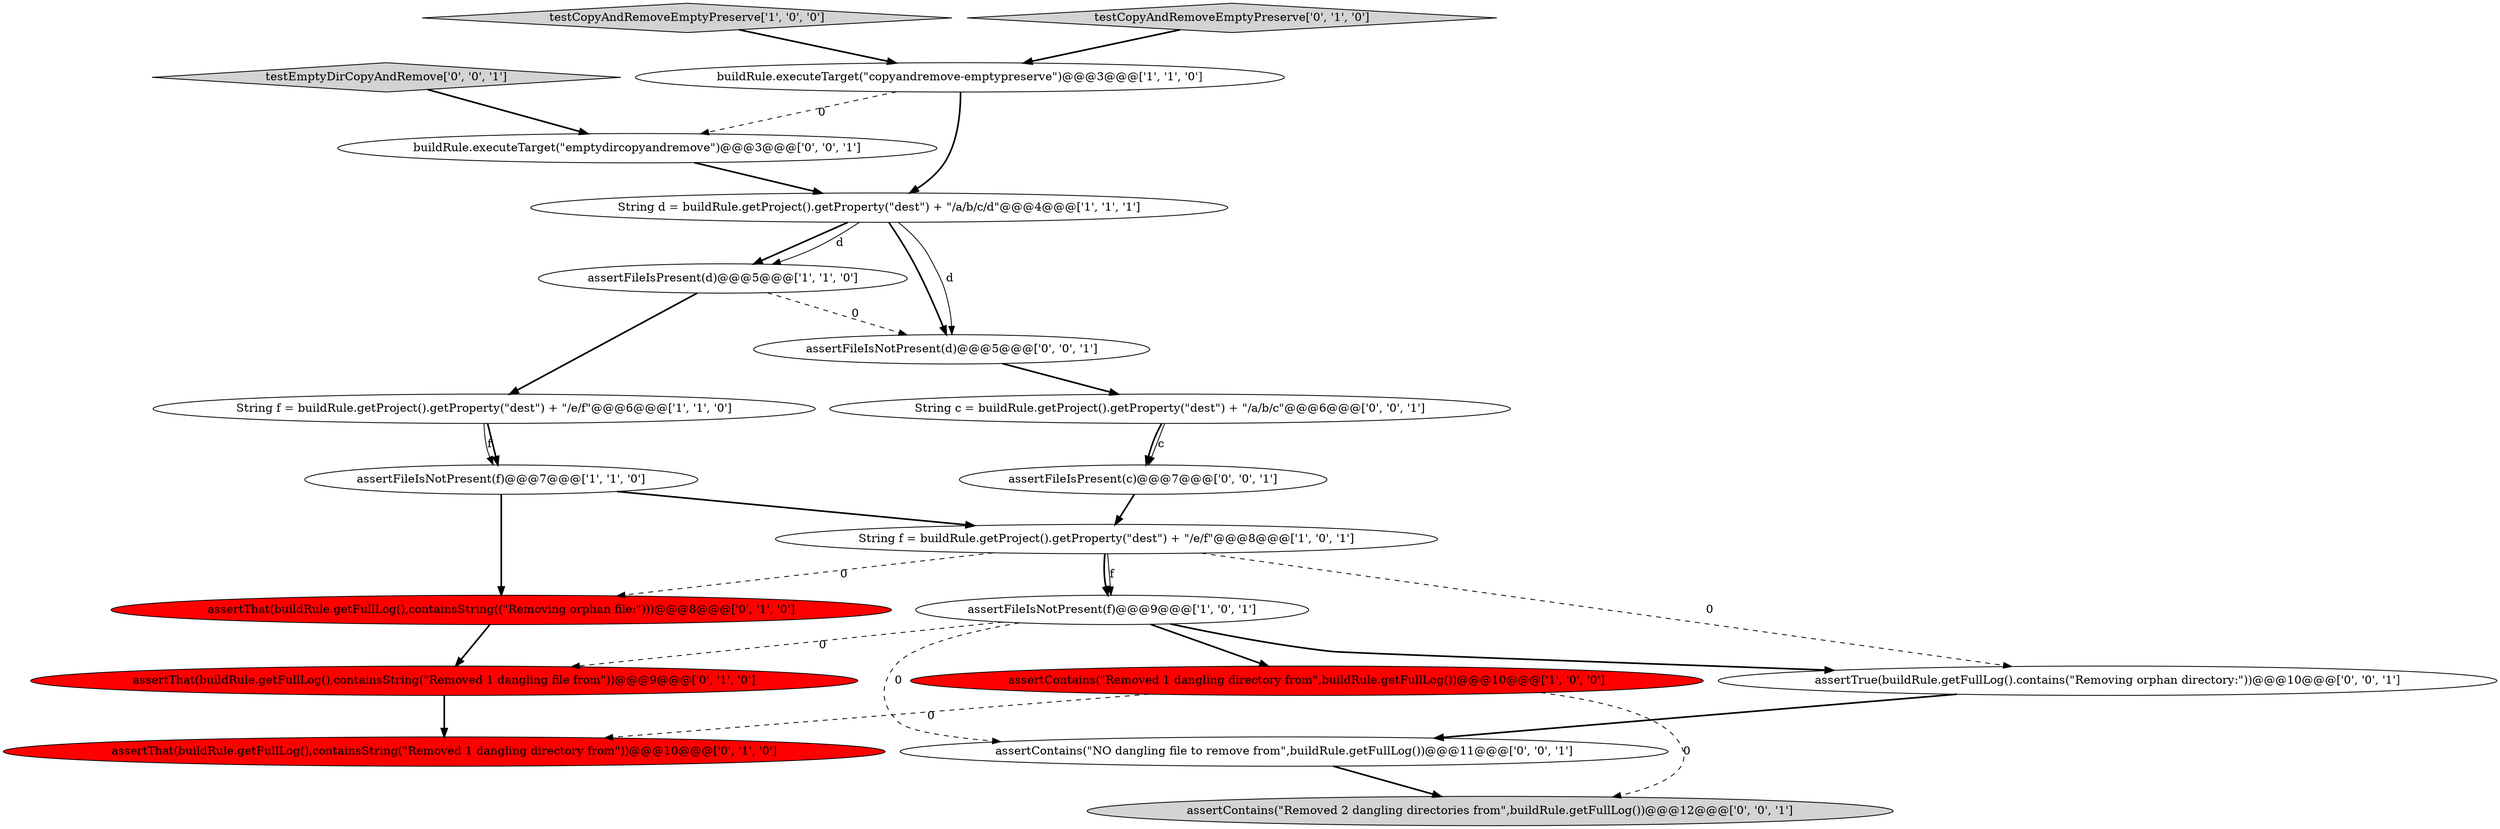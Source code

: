 digraph {
13 [style = filled, label = "assertFileIsNotPresent(d)@@@5@@@['0', '0', '1']", fillcolor = white, shape = ellipse image = "AAA0AAABBB3BBB"];
8 [style = filled, label = "testCopyAndRemoveEmptyPreserve['1', '0', '0']", fillcolor = lightgray, shape = diamond image = "AAA0AAABBB1BBB"];
18 [style = filled, label = "assertTrue(buildRule.getFullLog().contains(\"Removing orphan directory:\"))@@@10@@@['0', '0', '1']", fillcolor = white, shape = ellipse image = "AAA0AAABBB3BBB"];
11 [style = filled, label = "testCopyAndRemoveEmptyPreserve['0', '1', '0']", fillcolor = lightgray, shape = diamond image = "AAA0AAABBB2BBB"];
2 [style = filled, label = "buildRule.executeTarget(\"copyandremove-emptypreserve\")@@@3@@@['1', '1', '0']", fillcolor = white, shape = ellipse image = "AAA0AAABBB1BBB"];
14 [style = filled, label = "assertContains(\"Removed 2 dangling directories from\",buildRule.getFullLog())@@@12@@@['0', '0', '1']", fillcolor = lightgray, shape = ellipse image = "AAA0AAABBB3BBB"];
9 [style = filled, label = "assertThat(buildRule.getFullLog(),containsString((\"Removing orphan file:\")))@@@8@@@['0', '1', '0']", fillcolor = red, shape = ellipse image = "AAA1AAABBB2BBB"];
3 [style = filled, label = "assertFileIsPresent(d)@@@5@@@['1', '1', '0']", fillcolor = white, shape = ellipse image = "AAA0AAABBB1BBB"];
4 [style = filled, label = "String d = buildRule.getProject().getProperty(\"dest\") + \"/a/b/c/d\"@@@4@@@['1', '1', '1']", fillcolor = white, shape = ellipse image = "AAA0AAABBB1BBB"];
7 [style = filled, label = "assertFileIsNotPresent(f)@@@7@@@['1', '1', '0']", fillcolor = white, shape = ellipse image = "AAA0AAABBB1BBB"];
1 [style = filled, label = "assertContains(\"Removed 1 dangling directory from\",buildRule.getFullLog())@@@10@@@['1', '0', '0']", fillcolor = red, shape = ellipse image = "AAA1AAABBB1BBB"];
6 [style = filled, label = "String f = buildRule.getProject().getProperty(\"dest\") + \"/e/f\"@@@8@@@['1', '0', '1']", fillcolor = white, shape = ellipse image = "AAA0AAABBB1BBB"];
16 [style = filled, label = "String c = buildRule.getProject().getProperty(\"dest\") + \"/a/b/c\"@@@6@@@['0', '0', '1']", fillcolor = white, shape = ellipse image = "AAA0AAABBB3BBB"];
17 [style = filled, label = "assertFileIsPresent(c)@@@7@@@['0', '0', '1']", fillcolor = white, shape = ellipse image = "AAA0AAABBB3BBB"];
5 [style = filled, label = "String f = buildRule.getProject().getProperty(\"dest\") + \"/e/f\"@@@6@@@['1', '1', '0']", fillcolor = white, shape = ellipse image = "AAA0AAABBB1BBB"];
15 [style = filled, label = "testEmptyDirCopyAndRemove['0', '0', '1']", fillcolor = lightgray, shape = diamond image = "AAA0AAABBB3BBB"];
19 [style = filled, label = "assertContains(\"NO dangling file to remove from\",buildRule.getFullLog())@@@11@@@['0', '0', '1']", fillcolor = white, shape = ellipse image = "AAA0AAABBB3BBB"];
10 [style = filled, label = "assertThat(buildRule.getFullLog(),containsString(\"Removed 1 dangling directory from\"))@@@10@@@['0', '1', '0']", fillcolor = red, shape = ellipse image = "AAA1AAABBB2BBB"];
12 [style = filled, label = "assertThat(buildRule.getFullLog(),containsString(\"Removed 1 dangling file from\"))@@@9@@@['0', '1', '0']", fillcolor = red, shape = ellipse image = "AAA1AAABBB2BBB"];
0 [style = filled, label = "assertFileIsNotPresent(f)@@@9@@@['1', '0', '1']", fillcolor = white, shape = ellipse image = "AAA0AAABBB1BBB"];
20 [style = filled, label = "buildRule.executeTarget(\"emptydircopyandremove\")@@@3@@@['0', '0', '1']", fillcolor = white, shape = ellipse image = "AAA0AAABBB3BBB"];
4->3 [style = bold, label=""];
2->20 [style = dashed, label="0"];
1->14 [style = dashed, label="0"];
17->6 [style = bold, label=""];
0->19 [style = dashed, label="0"];
4->13 [style = bold, label=""];
6->9 [style = dashed, label="0"];
18->19 [style = bold, label=""];
6->0 [style = bold, label=""];
1->10 [style = dashed, label="0"];
16->17 [style = bold, label=""];
0->12 [style = dashed, label="0"];
3->13 [style = dashed, label="0"];
2->4 [style = bold, label=""];
13->16 [style = bold, label=""];
11->2 [style = bold, label=""];
16->17 [style = solid, label="c"];
20->4 [style = bold, label=""];
6->18 [style = dashed, label="0"];
7->9 [style = bold, label=""];
3->5 [style = bold, label=""];
12->10 [style = bold, label=""];
19->14 [style = bold, label=""];
6->0 [style = solid, label="f"];
8->2 [style = bold, label=""];
0->1 [style = bold, label=""];
15->20 [style = bold, label=""];
5->7 [style = solid, label="f"];
7->6 [style = bold, label=""];
5->7 [style = bold, label=""];
0->18 [style = bold, label=""];
4->3 [style = solid, label="d"];
4->13 [style = solid, label="d"];
9->12 [style = bold, label=""];
}
